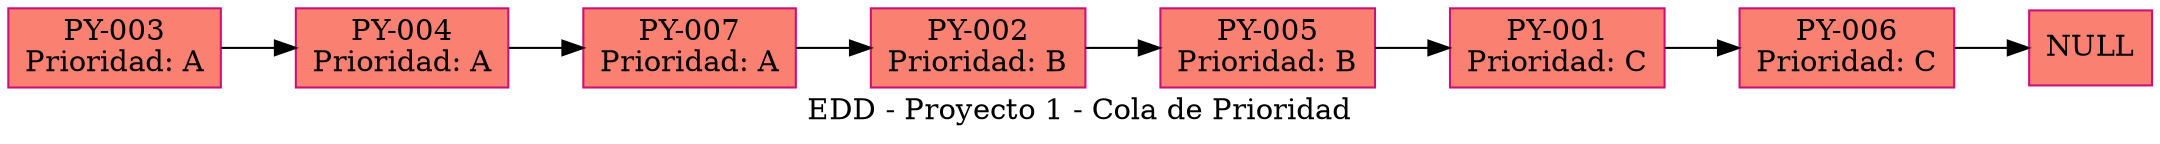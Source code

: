 digraph G {
   layout=dot
   rankdir=LR
   label = "EDD - Proyecto 1 - Cola de Prioridad"
   node [shape=box color=deeppink3 style=filled fillcolor=salmon]

   nodo0 [label="PY-003\nPrioridad: A"]
   nodo1 [label="PY-004\nPrioridad: A"]
   nodo2 [label="PY-007\nPrioridad: A"]
   nodo3 [label="PY-002\nPrioridad: B"]
   nodo4 [label="PY-005\nPrioridad: B"]
   nodo5 [label="PY-001\nPrioridad: C"]
   nodo6 [label="PY-006\nPrioridad: C"]
   nodo7 [label="NULL"]

   nodo0 -> nodo1
   nodo1 -> nodo2
   nodo2 -> nodo3
   nodo3 -> nodo4
   nodo4 -> nodo5
   nodo5 -> nodo6
   nodo6 -> nodo7

}
